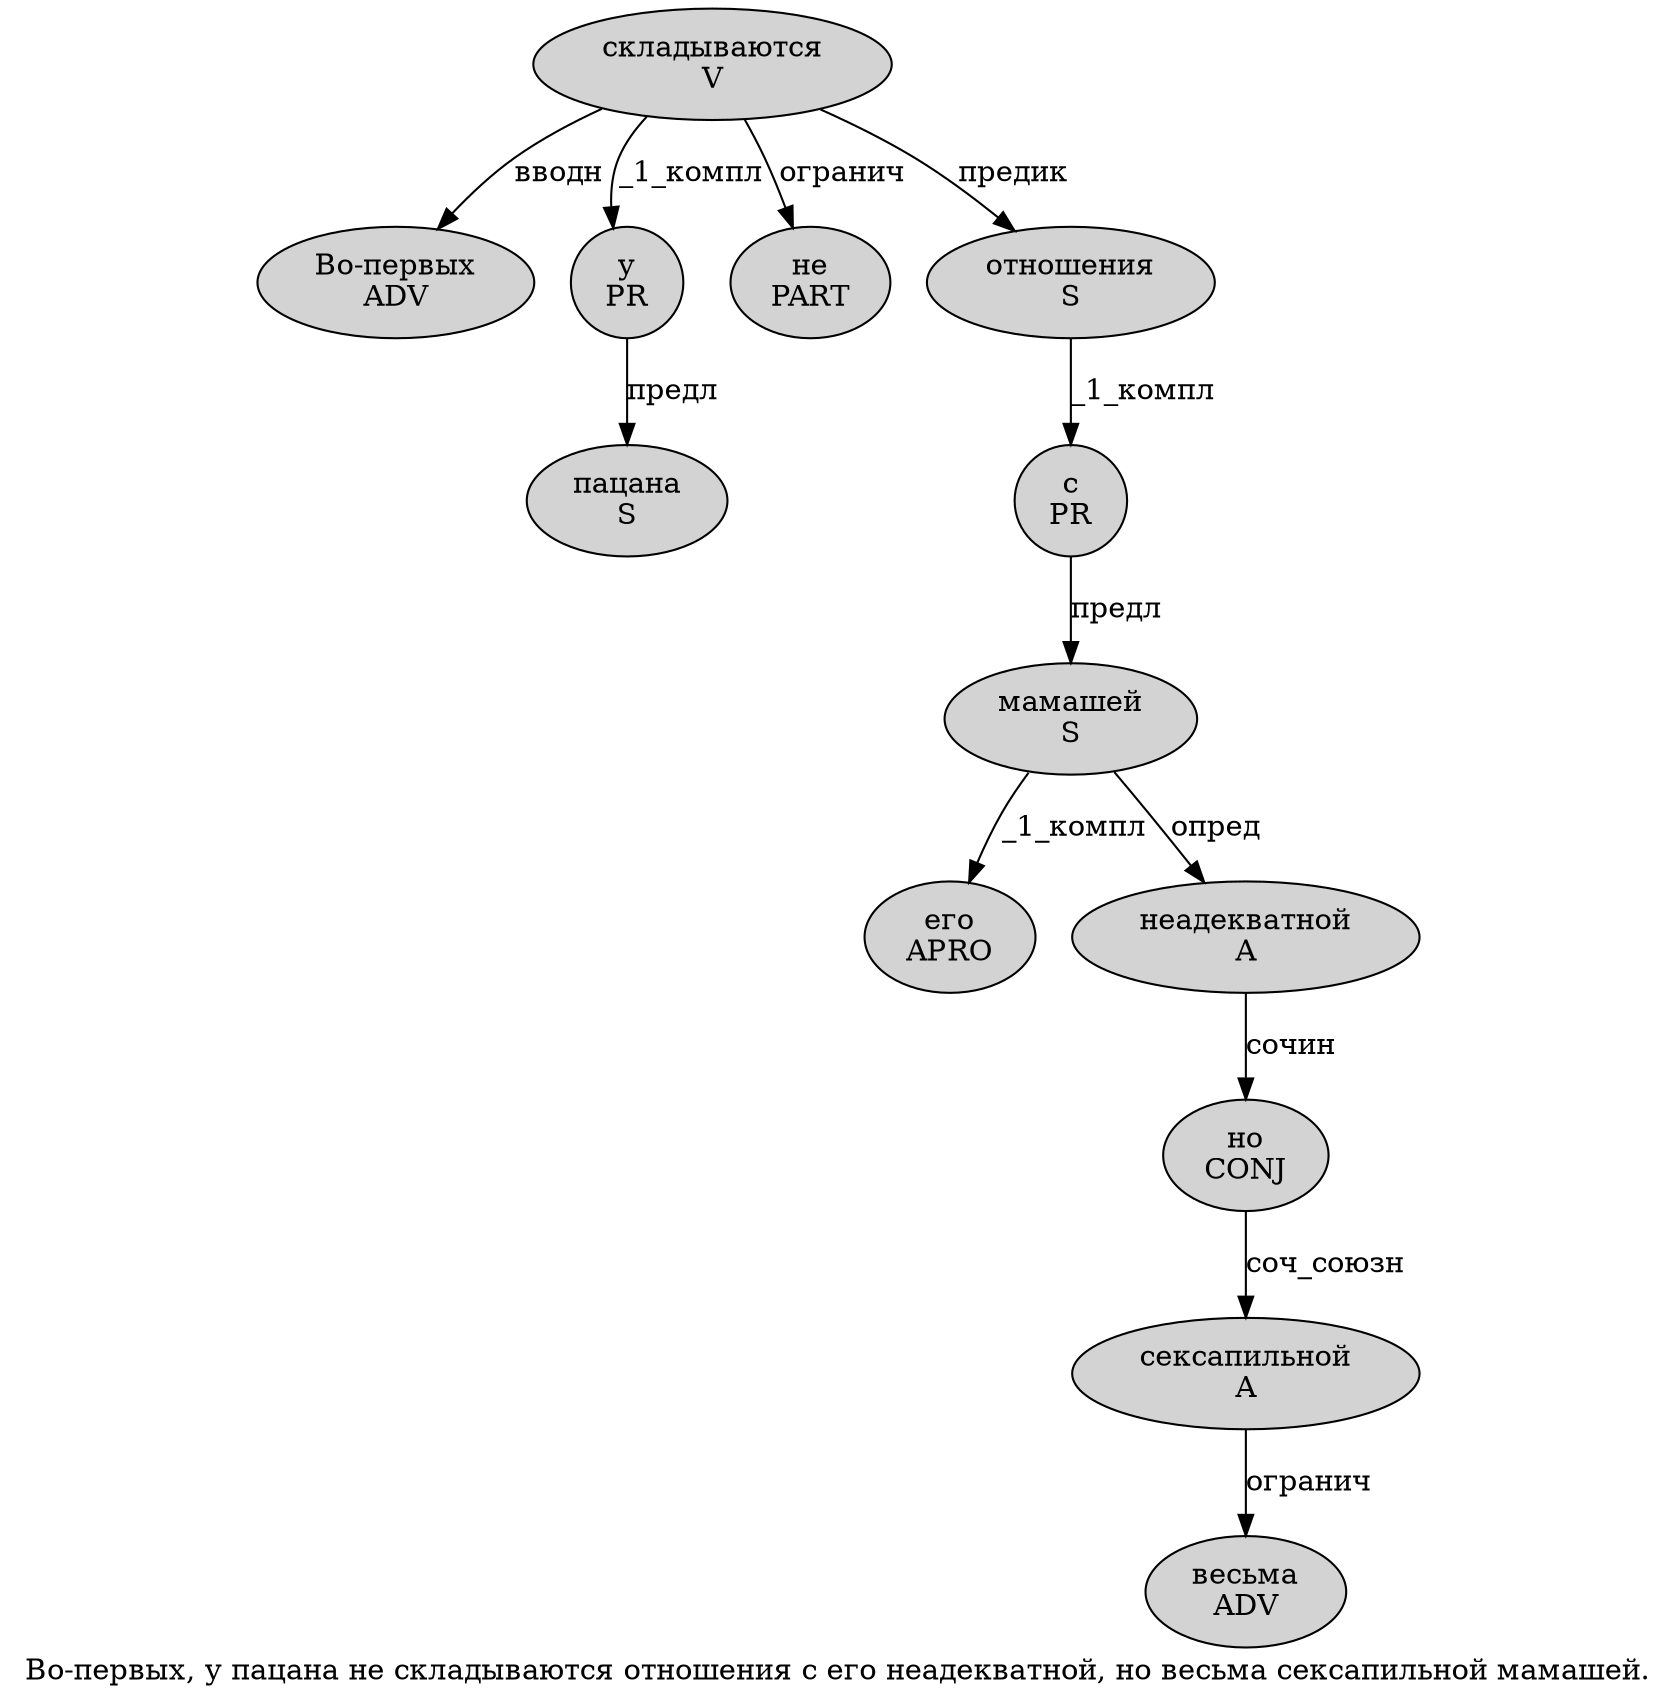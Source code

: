 digraph SENTENCE_4074 {
	graph [label="Во-первых, у пацана не складываются отношения с его неадекватной, но весьма сексапильной мамашей."]
	node [style=filled]
		0 [label="Во-первых
ADV" color="" fillcolor=lightgray penwidth=1 shape=ellipse]
		2 [label="у
PR" color="" fillcolor=lightgray penwidth=1 shape=ellipse]
		3 [label="пацана
S" color="" fillcolor=lightgray penwidth=1 shape=ellipse]
		4 [label="не
PART" color="" fillcolor=lightgray penwidth=1 shape=ellipse]
		5 [label="складываются
V" color="" fillcolor=lightgray penwidth=1 shape=ellipse]
		6 [label="отношения
S" color="" fillcolor=lightgray penwidth=1 shape=ellipse]
		7 [label="с
PR" color="" fillcolor=lightgray penwidth=1 shape=ellipse]
		8 [label="его
APRO" color="" fillcolor=lightgray penwidth=1 shape=ellipse]
		9 [label="неадекватной
A" color="" fillcolor=lightgray penwidth=1 shape=ellipse]
		11 [label="но
CONJ" color="" fillcolor=lightgray penwidth=1 shape=ellipse]
		12 [label="весьма
ADV" color="" fillcolor=lightgray penwidth=1 shape=ellipse]
		13 [label="сексапильной
A" color="" fillcolor=lightgray penwidth=1 shape=ellipse]
		14 [label="мамашей
S" color="" fillcolor=lightgray penwidth=1 shape=ellipse]
			9 -> 11 [label="сочин"]
			5 -> 0 [label="вводн"]
			5 -> 2 [label="_1_компл"]
			5 -> 4 [label="огранич"]
			5 -> 6 [label="предик"]
			14 -> 8 [label="_1_компл"]
			14 -> 9 [label="опред"]
			6 -> 7 [label="_1_компл"]
			11 -> 13 [label="соч_союзн"]
			2 -> 3 [label="предл"]
			7 -> 14 [label="предл"]
			13 -> 12 [label="огранич"]
}